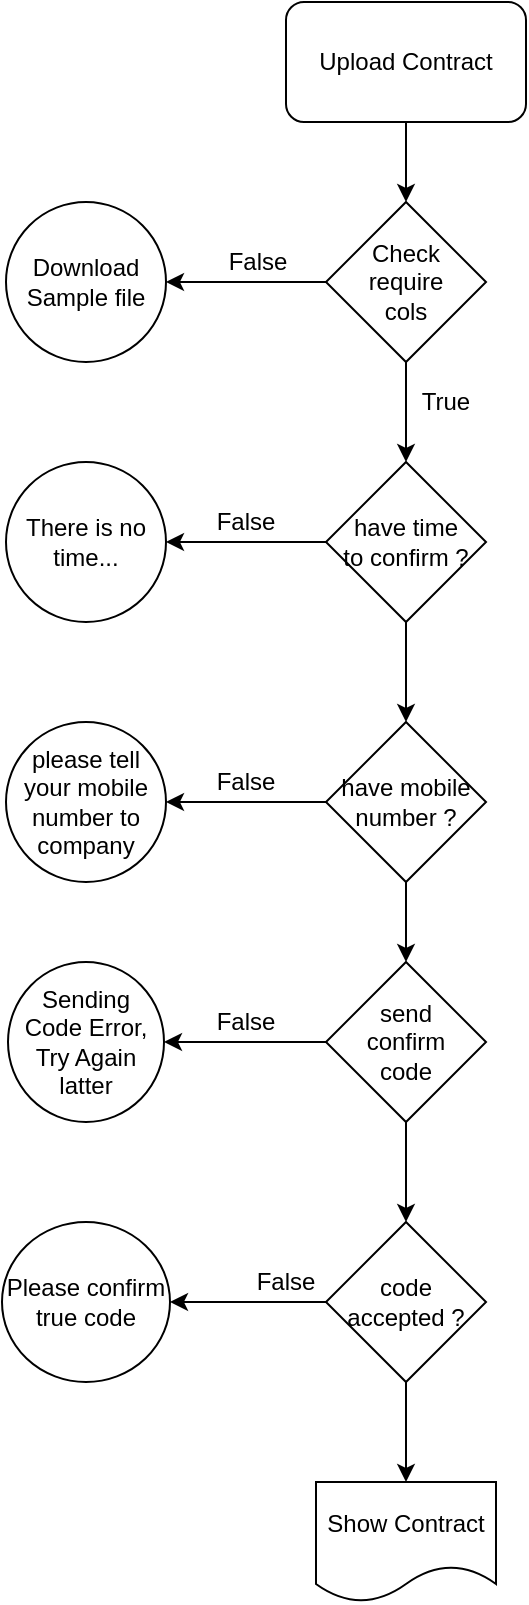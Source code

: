 <mxfile version="13.9.8" type="github" pages="2"><diagram id="tF1KZjwg-o2qAHE5mzO_" name="Page-1"><mxGraphModel dx="1038" dy="547" grid="1" gridSize="10" guides="1" tooltips="1" connect="1" arrows="1" fold="1" page="1" pageScale="1" pageWidth="827" pageHeight="1169" math="0" shadow="0"><root><mxCell id="0"/><mxCell id="1" parent="0"/><mxCell id="vX2bEvYXgq9JelwnPZNF-7" style="edgeStyle=orthogonalEdgeStyle;rounded=0;orthogonalLoop=1;jettySize=auto;html=1;exitX=0.5;exitY=1;exitDx=0;exitDy=0;entryX=0.5;entryY=0;entryDx=0;entryDy=0;" edge="1" parent="1" source="vX2bEvYXgq9JelwnPZNF-1" target="vX2bEvYXgq9JelwnPZNF-2"><mxGeometry relative="1" as="geometry"/></mxCell><mxCell id="vX2bEvYXgq9JelwnPZNF-1" value="&lt;div&gt;Upload Contract&lt;/div&gt;" style="rounded=1;whiteSpace=wrap;html=1;" vertex="1" parent="1"><mxGeometry x="354" y="40" width="120" height="60" as="geometry"/></mxCell><mxCell id="vX2bEvYXgq9JelwnPZNF-4" style="edgeStyle=orthogonalEdgeStyle;rounded=0;orthogonalLoop=1;jettySize=auto;html=1;entryX=1;entryY=0.5;entryDx=0;entryDy=0;" edge="1" parent="1" source="vX2bEvYXgq9JelwnPZNF-2"><mxGeometry relative="1" as="geometry"><mxPoint x="294" y="180" as="targetPoint"/></mxGeometry></mxCell><mxCell id="vX2bEvYXgq9JelwnPZNF-5" style="edgeStyle=orthogonalEdgeStyle;rounded=0;orthogonalLoop=1;jettySize=auto;html=1;exitX=0.5;exitY=1;exitDx=0;exitDy=0;" edge="1" parent="1" source="vX2bEvYXgq9JelwnPZNF-2"><mxGeometry relative="1" as="geometry"><mxPoint x="414" y="270" as="targetPoint"/></mxGeometry></mxCell><mxCell id="vX2bEvYXgq9JelwnPZNF-2" value="&lt;div&gt;Check&lt;br&gt;require&lt;br&gt; cols&lt;/div&gt;" style="rhombus;whiteSpace=wrap;html=1;" vertex="1" parent="1"><mxGeometry x="374" y="140" width="80" height="80" as="geometry"/></mxCell><mxCell id="vX2bEvYXgq9JelwnPZNF-12" value="" style="edgeStyle=orthogonalEdgeStyle;rounded=0;orthogonalLoop=1;jettySize=auto;html=1;" edge="1" parent="1" source="vX2bEvYXgq9JelwnPZNF-6"><mxGeometry relative="1" as="geometry"><mxPoint x="294" y="310" as="targetPoint"/></mxGeometry></mxCell><mxCell id="vX2bEvYXgq9JelwnPZNF-15" value="" style="edgeStyle=orthogonalEdgeStyle;rounded=0;orthogonalLoop=1;jettySize=auto;html=1;" edge="1" parent="1" source="vX2bEvYXgq9JelwnPZNF-6" target="vX2bEvYXgq9JelwnPZNF-14"><mxGeometry relative="1" as="geometry"/></mxCell><mxCell id="vX2bEvYXgq9JelwnPZNF-6" value="have time &lt;br&gt;to confirm ?" style="rhombus;whiteSpace=wrap;html=1;" vertex="1" parent="1"><mxGeometry x="374" y="270" width="80" height="80" as="geometry"/></mxCell><mxCell id="vX2bEvYXgq9JelwnPZNF-8" value="False" style="text;html=1;strokeColor=none;fillColor=none;align=center;verticalAlign=middle;whiteSpace=wrap;rounded=0;" vertex="1" parent="1"><mxGeometry x="320" y="160" width="40" height="20" as="geometry"/></mxCell><mxCell id="vX2bEvYXgq9JelwnPZNF-9" value="&lt;div&gt;True&lt;/div&gt;" style="text;html=1;strokeColor=none;fillColor=none;align=center;verticalAlign=middle;whiteSpace=wrap;rounded=0;" vertex="1" parent="1"><mxGeometry x="414" y="230" width="40" height="20" as="geometry"/></mxCell><mxCell id="vX2bEvYXgq9JelwnPZNF-13" value="False" style="text;html=1;strokeColor=none;fillColor=none;align=center;verticalAlign=middle;whiteSpace=wrap;rounded=0;" vertex="1" parent="1"><mxGeometry x="314" y="290" width="40" height="20" as="geometry"/></mxCell><mxCell id="vX2bEvYXgq9JelwnPZNF-17" value="" style="edgeStyle=orthogonalEdgeStyle;rounded=0;orthogonalLoop=1;jettySize=auto;html=1;" edge="1" parent="1" source="vX2bEvYXgq9JelwnPZNF-14"><mxGeometry relative="1" as="geometry"><mxPoint x="294" y="440" as="targetPoint"/></mxGeometry></mxCell><mxCell id="vX2bEvYXgq9JelwnPZNF-23" value="" style="edgeStyle=orthogonalEdgeStyle;rounded=0;orthogonalLoop=1;jettySize=auto;html=1;" edge="1" parent="1" source="vX2bEvYXgq9JelwnPZNF-14" target="vX2bEvYXgq9JelwnPZNF-22"><mxGeometry relative="1" as="geometry"/></mxCell><mxCell id="vX2bEvYXgq9JelwnPZNF-14" value="have mobile number ?" style="rhombus;whiteSpace=wrap;html=1;" vertex="1" parent="1"><mxGeometry x="374" y="400" width="80" height="80" as="geometry"/></mxCell><mxCell id="vX2bEvYXgq9JelwnPZNF-18" value="False" style="text;html=1;strokeColor=none;fillColor=none;align=center;verticalAlign=middle;whiteSpace=wrap;rounded=0;" vertex="1" parent="1"><mxGeometry x="314" y="420" width="40" height="20" as="geometry"/></mxCell><mxCell id="vX2bEvYXgq9JelwnPZNF-19" value="please tell your mobile number to company" style="ellipse;whiteSpace=wrap;html=1;aspect=fixed;" vertex="1" parent="1"><mxGeometry x="214" y="400" width="80" height="80" as="geometry"/></mxCell><mxCell id="vX2bEvYXgq9JelwnPZNF-20" value="There is no time..." style="ellipse;whiteSpace=wrap;html=1;aspect=fixed;" vertex="1" parent="1"><mxGeometry x="214" y="270" width="80" height="80" as="geometry"/></mxCell><mxCell id="vX2bEvYXgq9JelwnPZNF-21" value="Download Sample file" style="ellipse;whiteSpace=wrap;html=1;aspect=fixed;" vertex="1" parent="1"><mxGeometry x="214" y="140" width="80" height="80" as="geometry"/></mxCell><mxCell id="vX2bEvYXgq9JelwnPZNF-25" value="" style="edgeStyle=orthogonalEdgeStyle;rounded=0;orthogonalLoop=1;jettySize=auto;html=1;" edge="1" parent="1" source="vX2bEvYXgq9JelwnPZNF-22" target="vX2bEvYXgq9JelwnPZNF-24"><mxGeometry relative="1" as="geometry"/></mxCell><mxCell id="vX2bEvYXgq9JelwnPZNF-30" value="" style="edgeStyle=orthogonalEdgeStyle;rounded=0;orthogonalLoop=1;jettySize=auto;html=1;" edge="1" parent="1" source="vX2bEvYXgq9JelwnPZNF-22" target="vX2bEvYXgq9JelwnPZNF-29"><mxGeometry relative="1" as="geometry"/></mxCell><mxCell id="vX2bEvYXgq9JelwnPZNF-22" value="send &lt;br&gt;confirm&lt;br&gt;code" style="rhombus;whiteSpace=wrap;html=1;" vertex="1" parent="1"><mxGeometry x="374" y="520" width="80" height="80" as="geometry"/></mxCell><mxCell id="vX2bEvYXgq9JelwnPZNF-24" value="Sending Code Error, Try Again latter" style="ellipse;whiteSpace=wrap;html=1;" vertex="1" parent="1"><mxGeometry x="215" y="520" width="78" height="80" as="geometry"/></mxCell><mxCell id="vX2bEvYXgq9JelwnPZNF-26" value="False" style="text;html=1;strokeColor=none;fillColor=none;align=center;verticalAlign=middle;whiteSpace=wrap;rounded=0;" vertex="1" parent="1"><mxGeometry x="314" y="540" width="40" height="20" as="geometry"/></mxCell><mxCell id="vX2bEvYXgq9JelwnPZNF-32" value="" style="edgeStyle=orthogonalEdgeStyle;rounded=0;orthogonalLoop=1;jettySize=auto;html=1;" edge="1" parent="1" source="vX2bEvYXgq9JelwnPZNF-29" target="vX2bEvYXgq9JelwnPZNF-31"><mxGeometry relative="1" as="geometry"/></mxCell><mxCell id="vX2bEvYXgq9JelwnPZNF-34" value="" style="edgeStyle=orthogonalEdgeStyle;rounded=0;orthogonalLoop=1;jettySize=auto;html=1;" edge="1" parent="1" source="vX2bEvYXgq9JelwnPZNF-29" target="vX2bEvYXgq9JelwnPZNF-33"><mxGeometry relative="1" as="geometry"/></mxCell><mxCell id="vX2bEvYXgq9JelwnPZNF-29" value="code&lt;br&gt;accepted ?" style="rhombus;whiteSpace=wrap;html=1;" vertex="1" parent="1"><mxGeometry x="374" y="650" width="80" height="80" as="geometry"/></mxCell><mxCell id="vX2bEvYXgq9JelwnPZNF-31" value="Show Contract" style="shape=document;whiteSpace=wrap;html=1;boundedLbl=1;" vertex="1" parent="1"><mxGeometry x="369" y="780" width="90" height="60" as="geometry"/></mxCell><mxCell id="vX2bEvYXgq9JelwnPZNF-33" value="&lt;div&gt;Please confirm true code&lt;/div&gt;" style="ellipse;whiteSpace=wrap;html=1;" vertex="1" parent="1"><mxGeometry x="212" y="650" width="84" height="80" as="geometry"/></mxCell><mxCell id="vX2bEvYXgq9JelwnPZNF-35" value="False" style="text;html=1;strokeColor=none;fillColor=none;align=center;verticalAlign=middle;whiteSpace=wrap;rounded=0;" vertex="1" parent="1"><mxGeometry x="334" y="670" width="40" height="20" as="geometry"/></mxCell></root></mxGraphModel></diagram><diagram id="UwiZ7Xb7AI9jqMsajeLm" name="Page-2"><mxGraphModel dx="1278" dy="547" grid="1" gridSize="10" guides="0" tooltips="1" connect="1" arrows="1" fold="1" page="1" pageScale="1" pageWidth="827" pageHeight="1169" background="none" math="0" shadow="1"><root><mxCell id="_9zcXTLAqAjNUVDO9D7l-0"/><mxCell id="_9zcXTLAqAjNUVDO9D7l-1" parent="_9zcXTLAqAjNUVDO9D7l-0"/><mxCell id="_9zcXTLAqAjNUVDO9D7l-4" value="" style="edgeStyle=orthogonalEdgeStyle;orthogonalLoop=1;jettySize=auto;html=1;sketch=1;" edge="1" parent="_9zcXTLAqAjNUVDO9D7l-1" source="_9zcXTLAqAjNUVDO9D7l-2" target="_9zcXTLAqAjNUVDO9D7l-3"><mxGeometry relative="1" as="geometry"/></mxCell><mxCell id="_9zcXTLAqAjNUVDO9D7l-35" value="" style="edgeStyle=orthogonalEdgeStyle;orthogonalLoop=1;jettySize=auto;html=1;fontFamily=Tahoma;entryX=1;entryY=0.5;entryDx=0;entryDy=0;sketch=1;" edge="1" parent="_9zcXTLAqAjNUVDO9D7l-1" source="_9zcXTLAqAjNUVDO9D7l-2" target="_9zcXTLAqAjNUVDO9D7l-36"><mxGeometry relative="1" as="geometry"><mxPoint x="321.25" y="130.7" as="targetPoint"/></mxGeometry></mxCell><mxCell id="_9zcXTLAqAjNUVDO9D7l-2" value="&lt;font face=&quot;Tahoma&quot;&gt;در لیست قرارداد&lt;br&gt; هست ؟&lt;/font&gt;" style="rhombus;whiteSpace=wrap;html=1;sketch=1;rounded=1;" vertex="1" parent="_9zcXTLAqAjNUVDO9D7l-1"><mxGeometry x="390" y="80" width="97.5" height="101.48" as="geometry"/></mxCell><mxCell id="_9zcXTLAqAjNUVDO9D7l-7" value="" style="edgeStyle=orthogonalEdgeStyle;orthogonalLoop=1;jettySize=auto;html=1;fontFamily=Tahoma;sketch=1;" edge="1" parent="_9zcXTLAqAjNUVDO9D7l-1" source="_9zcXTLAqAjNUVDO9D7l-3" target="_9zcXTLAqAjNUVDO9D7l-6"><mxGeometry relative="1" as="geometry"/></mxCell><mxCell id="_9zcXTLAqAjNUVDO9D7l-3" value="&lt;div&gt;امروز در بازه زمانی &lt;br&gt;قرارداد هست؟&lt;br&gt; &lt;/div&gt;" style="rhombus;whiteSpace=wrap;html=1;fontFamily=Tahoma;sketch=1;rounded=1;" vertex="1" parent="_9zcXTLAqAjNUVDO9D7l-1"><mxGeometry x="388.75" y="210" width="100" height="100" as="geometry"/></mxCell><mxCell id="_9zcXTLAqAjNUVDO9D7l-9" value="" style="edgeStyle=orthogonalEdgeStyle;orthogonalLoop=1;jettySize=auto;html=1;fontFamily=Tahoma;sketch=1;" edge="1" parent="_9zcXTLAqAjNUVDO9D7l-1" source="_9zcXTLAqAjNUVDO9D7l-6" target="_9zcXTLAqAjNUVDO9D7l-8"><mxGeometry relative="1" as="geometry"/></mxCell><mxCell id="_9zcXTLAqAjNUVDO9D7l-15" value="" style="edgeStyle=orthogonalEdgeStyle;orthogonalLoop=1;jettySize=auto;html=1;fontFamily=Tahoma;sketch=1;" edge="1" parent="_9zcXTLAqAjNUVDO9D7l-1" source="_9zcXTLAqAjNUVDO9D7l-6" target="_9zcXTLAqAjNUVDO9D7l-14"><mxGeometry relative="1" as="geometry"/></mxCell><mxCell id="_9zcXTLAqAjNUVDO9D7l-6" value="تاییدیه تلفن انجام شده ؟" style="rhombus;whiteSpace=wrap;html=1;fontFamily=Tahoma;sketch=1;rounded=1;" vertex="1" parent="_9zcXTLAqAjNUVDO9D7l-1"><mxGeometry x="388.75" y="350" width="100" height="100" as="geometry"/></mxCell><mxCell id="_9zcXTLAqAjNUVDO9D7l-13" value="" style="edgeStyle=orthogonalEdgeStyle;orthogonalLoop=1;jettySize=auto;html=1;fontFamily=Tahoma;sketch=1;" edge="1" parent="_9zcXTLAqAjNUVDO9D7l-1" source="_9zcXTLAqAjNUVDO9D7l-8" target="_9zcXTLAqAjNUVDO9D7l-12"><mxGeometry relative="1" as="geometry"/></mxCell><mxCell id="_9zcXTLAqAjNUVDO9D7l-17" value="" style="edgeStyle=orthogonalEdgeStyle;orthogonalLoop=1;jettySize=auto;html=1;fontFamily=Tahoma;sketch=1;" edge="1" parent="_9zcXTLAqAjNUVDO9D7l-1" source="_9zcXTLAqAjNUVDO9D7l-8" target="_9zcXTLAqAjNUVDO9D7l-16"><mxGeometry relative="1" as="geometry"/></mxCell><mxCell id="_9zcXTLAqAjNUVDO9D7l-8" value="شماره تلفن &lt;br&gt;معتبر دارد ؟" style="rhombus;whiteSpace=wrap;html=1;fontFamily=Tahoma;sketch=1;rounded=1;" vertex="1" parent="_9zcXTLAqAjNUVDO9D7l-1"><mxGeometry x="210" y="350" width="100" height="100" as="geometry"/></mxCell><mxCell id="_9zcXTLAqAjNUVDO9D7l-19" value="" style="edgeStyle=orthogonalEdgeStyle;orthogonalLoop=1;jettySize=auto;html=1;fontFamily=Tahoma;sketch=1;" edge="1" parent="_9zcXTLAqAjNUVDO9D7l-1" source="_9zcXTLAqAjNUVDO9D7l-12" target="_9zcXTLAqAjNUVDO9D7l-18"><mxGeometry relative="1" as="geometry"/></mxCell><mxCell id="_9zcXTLAqAjNUVDO9D7l-12" value="ارسال کد تاییدیه&lt;br&gt;و ثبت زمان ارسال" style="rhombus;whiteSpace=wrap;html=1;fontFamily=Tahoma;sketch=1;rounded=1;" vertex="1" parent="_9zcXTLAqAjNUVDO9D7l-1"><mxGeometry x="210" y="500" width="100" height="100" as="geometry"/></mxCell><mxCell id="_9zcXTLAqAjNUVDO9D7l-14" value="نمایش قرارداد و زمان تاییدیه" style="rhombus;whiteSpace=wrap;html=1;fontFamily=Tahoma;fillColor=#d5e8d4;strokeColor=#82b366;sketch=1;rounded=1;" vertex="1" parent="_9zcXTLAqAjNUVDO9D7l-1"><mxGeometry x="388.75" y="500" width="100" height="100" as="geometry"/></mxCell><mxCell id="_9zcXTLAqAjNUVDO9D7l-16" value="شماره تلفن معتبری در سیستم وجود ندارد. لطفا به شرکت اطلاع دهید" style="shape=document;whiteSpace=wrap;html=1;boundedLbl=1;fontFamily=Tahoma;fillColor=#f8cecc;strokeColor=#b85450;shadow=1;sketch=1;rounded=1;" vertex="1" parent="_9zcXTLAqAjNUVDO9D7l-1"><mxGeometry x="20" y="360" width="120" height="80" as="geometry"/></mxCell><mxCell id="_9zcXTLAqAjNUVDO9D7l-22" style="edgeStyle=orthogonalEdgeStyle;orthogonalLoop=1;jettySize=auto;html=1;exitX=1;exitY=0.5;exitDx=0;exitDy=0;entryX=1;entryY=0.5;entryDx=0;entryDy=0;fontFamily=Tahoma;sketch=1;" edge="1" parent="_9zcXTLAqAjNUVDO9D7l-1" source="_9zcXTLAqAjNUVDO9D7l-18" target="_9zcXTLAqAjNUVDO9D7l-6"><mxGeometry relative="1" as="geometry"><Array as="points"><mxPoint x="600" y="700"/><mxPoint x="600" y="400"/></Array></mxGeometry></mxCell><mxCell id="_9zcXTLAqAjNUVDO9D7l-18" value="دریافت کد تاییدیه و ثبت در دیتابیس" style="rhombus;whiteSpace=wrap;html=1;fontFamily=Tahoma;shadow=0;arcSize=0;sketch=1;rounded=1;" vertex="1" parent="_9zcXTLAqAjNUVDO9D7l-1"><mxGeometry x="210" y="650" width="100" height="100" as="geometry"/></mxCell><mxCell id="_9zcXTLAqAjNUVDO9D7l-23" value="بله" style="text;html=1;strokeColor=none;fillColor=none;align=center;verticalAlign=middle;whiteSpace=wrap;fontFamily=Tahoma;sketch=1;rounded=1;" vertex="1" parent="_9zcXTLAqAjNUVDO9D7l-1"><mxGeometry x="440" y="460" width="40" height="20" as="geometry"/></mxCell><mxCell id="_9zcXTLAqAjNUVDO9D7l-24" value="بله" style="text;html=1;strokeColor=none;fillColor=none;align=center;verticalAlign=middle;whiteSpace=wrap;fontFamily=Tahoma;sketch=1;rounded=1;" vertex="1" parent="_9zcXTLAqAjNUVDO9D7l-1"><mxGeometry x="440" y="310" width="40" height="20" as="geometry"/></mxCell><mxCell id="_9zcXTLAqAjNUVDO9D7l-25" value="بله" style="text;html=1;strokeColor=none;fillColor=none;align=center;verticalAlign=middle;whiteSpace=wrap;fontFamily=Tahoma;sketch=1;rounded=1;" vertex="1" parent="_9zcXTLAqAjNUVDO9D7l-1"><mxGeometry x="440" y="181.48" width="40" height="20" as="geometry"/></mxCell><mxCell id="_9zcXTLAqAjNUVDO9D7l-26" value="خیر" style="text;html=1;strokeColor=none;fillColor=none;align=center;verticalAlign=middle;whiteSpace=wrap;fontFamily=Tahoma;sketch=1;rounded=1;" vertex="1" parent="_9zcXTLAqAjNUVDO9D7l-1"><mxGeometry x="340" y="380" width="40" height="20" as="geometry"/></mxCell><mxCell id="_9zcXTLAqAjNUVDO9D7l-27" value="خیر" style="text;html=1;strokeColor=none;fillColor=none;align=center;verticalAlign=middle;whiteSpace=wrap;fontFamily=Tahoma;sketch=1;rounded=1;" vertex="1" parent="_9zcXTLAqAjNUVDO9D7l-1"><mxGeometry x="160" y="380" width="40" height="20" as="geometry"/></mxCell><mxCell id="_9zcXTLAqAjNUVDO9D7l-28" value="" style="edgeStyle=orthogonalEdgeStyle;orthogonalLoop=1;jettySize=auto;html=1;fontFamily=Tahoma;sketch=1;" edge="1" target="_9zcXTLAqAjNUVDO9D7l-30" parent="_9zcXTLAqAjNUVDO9D7l-1"><mxGeometry relative="1" as="geometry"><mxPoint x="210" y="700" as="sourcePoint"/></mxGeometry></mxCell><mxCell id="_9zcXTLAqAjNUVDO9D7l-29" value="خیر" style="text;html=1;strokeColor=none;fillColor=none;align=center;verticalAlign=middle;whiteSpace=wrap;fontFamily=Tahoma;sketch=1;rounded=1;" vertex="1" parent="_9zcXTLAqAjNUVDO9D7l-1"><mxGeometry x="160" y="680" width="40" height="20" as="geometry"/></mxCell><mxCell id="_9zcXTLAqAjNUVDO9D7l-30" value="کد تاییدیه وارد شده صحیح نیست" style="shape=document;whiteSpace=wrap;html=1;boundedLbl=1;fontFamily=Tahoma;fillColor=#fff2cc;strokeColor=#d6b656;shadow=1;sketch=1;rounded=1;" vertex="1" parent="_9zcXTLAqAjNUVDO9D7l-1"><mxGeometry x="20" y="660" width="120" height="80" as="geometry"/></mxCell><mxCell id="_9zcXTLAqAjNUVDO9D7l-31" value="" style="edgeStyle=orthogonalEdgeStyle;orthogonalLoop=1;jettySize=auto;html=1;fontFamily=Tahoma;sketch=1;" edge="1" target="_9zcXTLAqAjNUVDO9D7l-32" parent="_9zcXTLAqAjNUVDO9D7l-1"><mxGeometry relative="1" as="geometry"><mxPoint x="388.75" y="260" as="sourcePoint"/></mxGeometry></mxCell><mxCell id="_9zcXTLAqAjNUVDO9D7l-32" value="امکان دریافت قرارداد وجود ندارد" style="shape=document;whiteSpace=wrap;html=1;boundedLbl=1;fontFamily=Tahoma;fillColor=#f8cecc;strokeColor=#b85450;sketch=1;rounded=1;" vertex="1" parent="_9zcXTLAqAjNUVDO9D7l-1"><mxGeometry x="20" y="220" width="120" height="80" as="geometry"/></mxCell><mxCell id="_9zcXTLAqAjNUVDO9D7l-33" value="خیر" style="text;html=1;strokeColor=none;fillColor=none;align=center;verticalAlign=middle;whiteSpace=wrap;fontFamily=Tahoma;sketch=1;rounded=1;" vertex="1" parent="_9zcXTLAqAjNUVDO9D7l-1"><mxGeometry x="338.75" y="240" width="40" height="20" as="geometry"/></mxCell><mxCell id="_9zcXTLAqAjNUVDO9D7l-36" value="امکان دریافت قرارداد وجود ندارد" style="shape=document;whiteSpace=wrap;html=1;boundedLbl=1;fontFamily=vazir;fillColor=#f8cecc;strokeColor=#b85450;sketch=1;rounded=1;" vertex="1" parent="_9zcXTLAqAjNUVDO9D7l-1"><mxGeometry x="20" y="90.74" width="120" height="80" as="geometry"/></mxCell><mxCell id="_9zcXTLAqAjNUVDO9D7l-37" value="خیر" style="text;html=1;strokeColor=none;fillColor=none;align=center;verticalAlign=middle;whiteSpace=wrap;fontFamily=Tahoma;sketch=1;rounded=1;" vertex="1" parent="_9zcXTLAqAjNUVDO9D7l-1"><mxGeometry x="338.75" y="110" width="40" height="20" as="geometry"/></mxCell></root></mxGraphModel></diagram></mxfile>